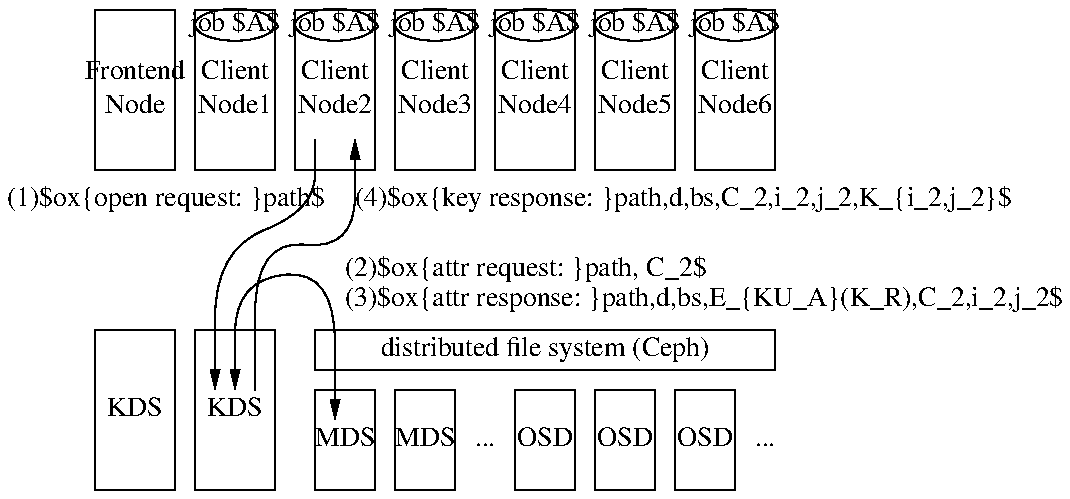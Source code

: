 .PS
figname = keyexchange;

dx = 0.15; dy = 0.15; m = 0.1;
h = 0.8; w = 0.4;
xh = 0.5; xw = 0.3;

boxht = h; boxwid = w;


right;
FN:  box "Frontend" "Node"; move m;
C1: box "Client" "Node1"; move m;
C2: box "Client" "Node2"; move m;
C3: box "Client" "Node3"; move m;
C4: box "Client" "Node4"; move m;
C5: box "Client" "Node5"; move m;
C6: box "Client" "Node6";
move left w*7+m*6;

down;

move down h;
move down h;

right;

KDS1: box "KDS"; move m;
KDS2: box "KDS"; move m; move m;

move up h/2 right (w*5+m*3)/2;

down;

DFS: box ht m*2 wid xw*6+m*5 "distributed file system (Ceph)";

move m;

move left (w*5+m*3)/2 down xh/2;

right;
boxht = xh; boxwid = xw;

MDS1: box "MDS"; move m;
MDS2: box "MDS"; move m;
box "..." wid (xw-m)/2 invis; move m;
OSD1: box "OSD"; move m;
OSD2: box "OSD"; move m;
OSD3: box "OSD"; move m;
box "..." wid (xw-m)/2 invis;

down;

# ellipse "$A$" wid w+dx ht h/4 at FN.n-(0,dy/2)

ellipse "job $A$" wid w ht h/5 at C1.n-(0,dy/2)
ellipse "job $A$" wid w ht h/5 at C2.n-(0,dy/2)
ellipse "job $A$" wid w ht h/5 at C3.n-(0,dy/2)
ellipse "job $A$" wid w ht h/5 at C4.n-(0,dy/2)
ellipse "job $A$" wid w ht h/5 at C5.n-(0,dy/2)
ellipse "job $A$" wid w ht h/5 at C6.n-(0,dy/2)

spline -> down m*2+dy from C2.sw+(m,dy) to KDS2.nw+(m,m*4) then down m*4+dy*2
spline <-> up m*4+dy from KDS2.nw+(m*2,-dy*2) to MDS1.nw+(m,m*6) then down m*6+dy
spline -> up m*6+dy from KDS2.nw+(m*3,-dy*2) to C2.sw+(m*3,-m*4) then up m*4+dy

"(1)$\mbox{open request: }path$" at C2.sw+(dx,-dy) rjust
"(2)$\mbox{attr request: }path, C_2$" at MDS1.n+(0,m*3+dy*2) ljust
"(3)$\mbox{attr response: }path,d,bs,E_{KU_A}(K_R),C_2,i_2,j_2$" at MDS1.n+(0,m*3+dy) ljust
"(4)$\mbox{key response: }path,d,bs,C_2,i_2,j_2,K_{i_2,j_2}$" at C2.sw+(m*3,-dy) ljust

.PE

